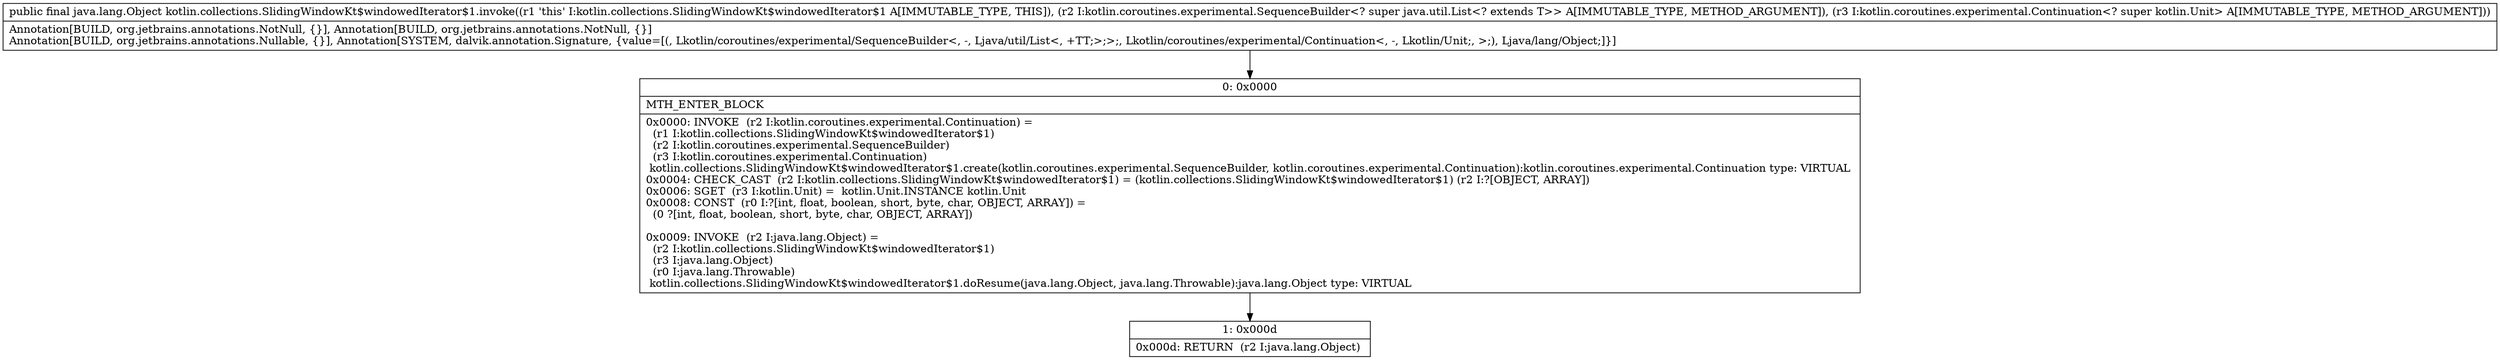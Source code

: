 digraph "CFG forkotlin.collections.SlidingWindowKt$windowedIterator$1.invoke(Lkotlin\/coroutines\/experimental\/SequenceBuilder;Lkotlin\/coroutines\/experimental\/Continuation;)Ljava\/lang\/Object;" {
Node_0 [shape=record,label="{0\:\ 0x0000|MTH_ENTER_BLOCK\l|0x0000: INVOKE  (r2 I:kotlin.coroutines.experimental.Continuation) = \l  (r1 I:kotlin.collections.SlidingWindowKt$windowedIterator$1)\l  (r2 I:kotlin.coroutines.experimental.SequenceBuilder)\l  (r3 I:kotlin.coroutines.experimental.Continuation)\l kotlin.collections.SlidingWindowKt$windowedIterator$1.create(kotlin.coroutines.experimental.SequenceBuilder, kotlin.coroutines.experimental.Continuation):kotlin.coroutines.experimental.Continuation type: VIRTUAL \l0x0004: CHECK_CAST  (r2 I:kotlin.collections.SlidingWindowKt$windowedIterator$1) = (kotlin.collections.SlidingWindowKt$windowedIterator$1) (r2 I:?[OBJECT, ARRAY]) \l0x0006: SGET  (r3 I:kotlin.Unit) =  kotlin.Unit.INSTANCE kotlin.Unit \l0x0008: CONST  (r0 I:?[int, float, boolean, short, byte, char, OBJECT, ARRAY]) = \l  (0 ?[int, float, boolean, short, byte, char, OBJECT, ARRAY])\l \l0x0009: INVOKE  (r2 I:java.lang.Object) = \l  (r2 I:kotlin.collections.SlidingWindowKt$windowedIterator$1)\l  (r3 I:java.lang.Object)\l  (r0 I:java.lang.Throwable)\l kotlin.collections.SlidingWindowKt$windowedIterator$1.doResume(java.lang.Object, java.lang.Throwable):java.lang.Object type: VIRTUAL \l}"];
Node_1 [shape=record,label="{1\:\ 0x000d|0x000d: RETURN  (r2 I:java.lang.Object) \l}"];
MethodNode[shape=record,label="{public final java.lang.Object kotlin.collections.SlidingWindowKt$windowedIterator$1.invoke((r1 'this' I:kotlin.collections.SlidingWindowKt$windowedIterator$1 A[IMMUTABLE_TYPE, THIS]), (r2 I:kotlin.coroutines.experimental.SequenceBuilder\<? super java.util.List\<? extends T\>\> A[IMMUTABLE_TYPE, METHOD_ARGUMENT]), (r3 I:kotlin.coroutines.experimental.Continuation\<? super kotlin.Unit\> A[IMMUTABLE_TYPE, METHOD_ARGUMENT]))  | Annotation[BUILD, org.jetbrains.annotations.NotNull, \{\}], Annotation[BUILD, org.jetbrains.annotations.NotNull, \{\}]\lAnnotation[BUILD, org.jetbrains.annotations.Nullable, \{\}], Annotation[SYSTEM, dalvik.annotation.Signature, \{value=[(, Lkotlin\/coroutines\/experimental\/SequenceBuilder\<, \-, Ljava\/util\/List\<, +TT;\>;\>;, Lkotlin\/coroutines\/experimental\/Continuation\<, \-, Lkotlin\/Unit;, \>;), Ljava\/lang\/Object;]\}]\l}"];
MethodNode -> Node_0;
Node_0 -> Node_1;
}

